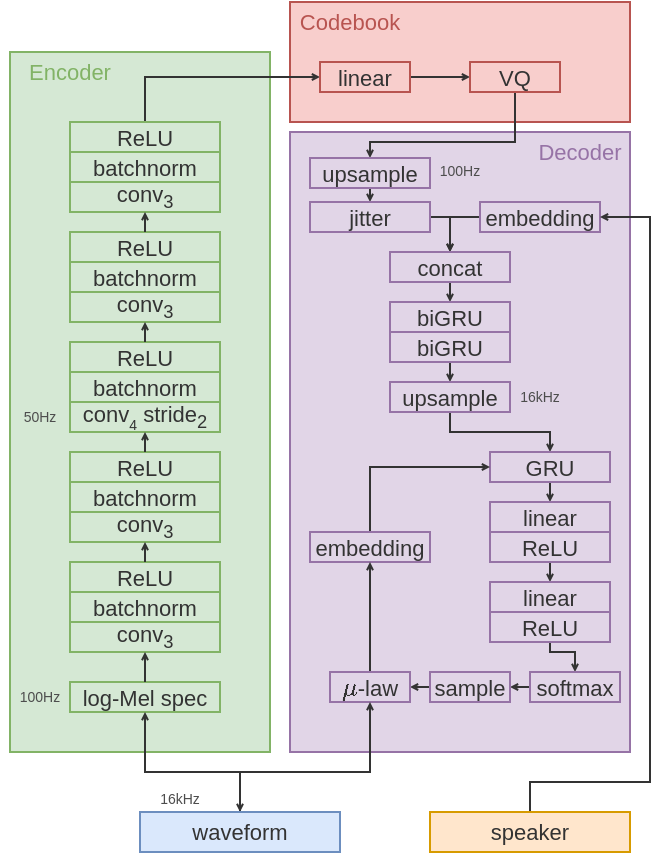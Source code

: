 <mxfile version="12.9.13" type="device"><diagram id="xLeXoFiV9MesdBM6MdwL" name="Page-1"><mxGraphModel dx="1127" dy="680" grid="1" gridSize="5" guides="1" tooltips="1" connect="1" arrows="1" fold="1" page="1" pageScale="1" pageWidth="827" pageHeight="1169" math="1" shadow="0"><root><mxCell id="0"/><mxCell id="1" parent="0"/><mxCell id="gUS2snVG_9Rk91-JBMJ7-28" value="" style="rounded=0;whiteSpace=wrap;html=1;fillColor=#e1d5e7;fontSize=11;strokeColor=#9673a6;" vertex="1" parent="1"><mxGeometry x="260" y="150" width="170" height="310" as="geometry"/></mxCell><mxCell id="gUS2snVG_9Rk91-JBMJ7-25" value="" style="rounded=0;whiteSpace=wrap;html=1;strokeColor=#b85450;fillColor=#f8cecc;fontSize=11;" vertex="1" parent="1"><mxGeometry x="260" y="85" width="170" height="60" as="geometry"/></mxCell><mxCell id="gUS2snVG_9Rk91-JBMJ7-18" value="" style="rounded=0;whiteSpace=wrap;html=1;fillColor=#d5e8d4;fontSize=11;strokeColor=#82B366;fontColor=#82B366;" vertex="1" parent="1"><mxGeometry x="120" y="110" width="130" height="350" as="geometry"/></mxCell><mxCell id="gUS2snVG_9Rk91-JBMJ7-1" value="conv&lt;sub&gt;3&lt;/sub&gt;" style="rounded=0;whiteSpace=wrap;html=1;fillColor=none;fontSize=11;fontColor=#333333;strokeColor=#82B366;" vertex="1" parent="1"><mxGeometry x="150" y="395" width="75" height="15" as="geometry"/></mxCell><mxCell id="gUS2snVG_9Rk91-JBMJ7-4" value="batchnorm" style="rounded=0;whiteSpace=wrap;html=1;fillColor=none;fontSize=11;fontColor=#333333;strokeColor=#82B366;" vertex="1" parent="1"><mxGeometry x="150" y="380" width="75" height="15" as="geometry"/></mxCell><mxCell id="gUS2snVG_9Rk91-JBMJ7-5" value="ReLU" style="rounded=0;whiteSpace=wrap;html=1;fillColor=none;fontSize=11;fontColor=#333333;strokeColor=#82B366;" vertex="1" parent="1"><mxGeometry x="150" y="365" width="75" height="15" as="geometry"/></mxCell><mxCell id="gUS2snVG_9Rk91-JBMJ7-6" value="conv&lt;sub&gt;3&lt;/sub&gt;" style="rounded=0;whiteSpace=wrap;html=1;fillColor=none;fontSize=11;fontColor=#333333;strokeColor=#82B366;" vertex="1" parent="1"><mxGeometry x="150" y="340" width="75" height="15" as="geometry"/></mxCell><mxCell id="gUS2snVG_9Rk91-JBMJ7-7" value="batchnorm" style="rounded=0;whiteSpace=wrap;html=1;fillColor=none;fontSize=11;fontColor=#333333;strokeColor=#82B366;" vertex="1" parent="1"><mxGeometry x="150" y="325" width="75" height="15" as="geometry"/></mxCell><mxCell id="gUS2snVG_9Rk91-JBMJ7-8" value="ReLU" style="rounded=0;whiteSpace=wrap;html=1;fillColor=none;fontSize=11;fontColor=#333333;strokeColor=#82B366;" vertex="1" parent="1"><mxGeometry x="150" y="310" width="75" height="15" as="geometry"/></mxCell><mxCell id="gUS2snVG_9Rk91-JBMJ7-9" value="conv&lt;sub&gt;&lt;font style=&quot;font-size: 7px&quot;&gt;4&lt;/font&gt;&lt;/sub&gt;&amp;nbsp;stride&lt;sub&gt;2&lt;/sub&gt;" style="rounded=0;whiteSpace=wrap;html=1;fillColor=none;fontSize=11;fontColor=#333333;strokeColor=#82B366;" vertex="1" parent="1"><mxGeometry x="150" y="285" width="75" height="15" as="geometry"/></mxCell><mxCell id="gUS2snVG_9Rk91-JBMJ7-10" value="batchnorm" style="rounded=0;whiteSpace=wrap;html=1;fillColor=none;fontSize=11;fontColor=#333333;strokeColor=#82B366;" vertex="1" parent="1"><mxGeometry x="150" y="270" width="75" height="15" as="geometry"/></mxCell><mxCell id="gUS2snVG_9Rk91-JBMJ7-11" value="ReLU" style="rounded=0;whiteSpace=wrap;html=1;fillColor=none;fontSize=11;fontColor=#333333;strokeColor=#82B366;" vertex="1" parent="1"><mxGeometry x="150" y="255" width="75" height="15" as="geometry"/></mxCell><mxCell id="gUS2snVG_9Rk91-JBMJ7-12" value="conv&lt;sub&gt;3&lt;/sub&gt;" style="rounded=0;whiteSpace=wrap;html=1;fillColor=none;fontSize=11;fontColor=#333333;strokeColor=#82B366;" vertex="1" parent="1"><mxGeometry x="150" y="230" width="75" height="15" as="geometry"/></mxCell><mxCell id="gUS2snVG_9Rk91-JBMJ7-13" value="batchnorm" style="rounded=0;whiteSpace=wrap;html=1;fillColor=none;fontSize=11;fontColor=#333333;strokeColor=#82B366;" vertex="1" parent="1"><mxGeometry x="150" y="215" width="75" height="15" as="geometry"/></mxCell><mxCell id="gUS2snVG_9Rk91-JBMJ7-14" value="ReLU" style="rounded=0;whiteSpace=wrap;html=1;fillColor=none;fontSize=11;fontColor=#333333;strokeColor=#82B366;" vertex="1" parent="1"><mxGeometry x="150" y="200" width="75" height="15" as="geometry"/></mxCell><mxCell id="gUS2snVG_9Rk91-JBMJ7-15" value="conv&lt;sub&gt;3&lt;/sub&gt;" style="rounded=0;whiteSpace=wrap;html=1;fillColor=none;fontSize=11;fontColor=#333333;strokeColor=#82B366;" vertex="1" parent="1"><mxGeometry x="150" y="175" width="75" height="15" as="geometry"/></mxCell><mxCell id="gUS2snVG_9Rk91-JBMJ7-16" value="batchnorm" style="rounded=0;whiteSpace=wrap;html=1;fillColor=none;fontSize=11;fontColor=#333333;strokeColor=#82B366;" vertex="1" parent="1"><mxGeometry x="150" y="160" width="75" height="15" as="geometry"/></mxCell><mxCell id="gUS2snVG_9Rk91-JBMJ7-54" style="edgeStyle=orthogonalEdgeStyle;rounded=0;orthogonalLoop=1;jettySize=auto;html=1;exitX=0.5;exitY=0;exitDx=0;exitDy=0;entryX=0;entryY=0.5;entryDx=0;entryDy=0;endArrow=open;endFill=0;endSize=2;strokeColor=#333333;strokeWidth=1;fontSize=11;fontColor=#82B366;" edge="1" parent="1" source="gUS2snVG_9Rk91-JBMJ7-17" target="gUS2snVG_9Rk91-JBMJ7-26"><mxGeometry relative="1" as="geometry"/></mxCell><mxCell id="gUS2snVG_9Rk91-JBMJ7-17" value="ReLU" style="rounded=0;whiteSpace=wrap;html=1;fillColor=none;fontSize=11;fontColor=#333333;strokeColor=#82B366;" vertex="1" parent="1"><mxGeometry x="150" y="145" width="75" height="15" as="geometry"/></mxCell><mxCell id="gUS2snVG_9Rk91-JBMJ7-21" value="log-Mel spec" style="rounded=0;whiteSpace=wrap;html=1;fillColor=none;fontSize=11;fontColor=#333333;strokeColor=#82B366;" vertex="1" parent="1"><mxGeometry x="150" y="425" width="75" height="15" as="geometry"/></mxCell><mxCell id="gUS2snVG_9Rk91-JBMJ7-22" value="Encoder" style="text;html=1;strokeColor=none;fillColor=none;align=center;verticalAlign=middle;whiteSpace=wrap;rounded=0;fontSize=11;labelBackgroundColor=none;fontColor=#82B366;" vertex="1" parent="1"><mxGeometry x="125" y="110" width="50" height="20" as="geometry"/></mxCell><mxCell id="gUS2snVG_9Rk91-JBMJ7-56" style="edgeStyle=orthogonalEdgeStyle;rounded=0;orthogonalLoop=1;jettySize=auto;html=1;exitX=1;exitY=0.5;exitDx=0;exitDy=0;entryX=0;entryY=0.5;entryDx=0;entryDy=0;endArrow=open;endFill=0;endSize=2;strokeColor=#333333;strokeWidth=1;fontSize=11;fontColor=#333333;" edge="1" parent="1" source="gUS2snVG_9Rk91-JBMJ7-26" target="gUS2snVG_9Rk91-JBMJ7-27"><mxGeometry relative="1" as="geometry"/></mxCell><mxCell id="gUS2snVG_9Rk91-JBMJ7-26" value="linear" style="rounded=0;whiteSpace=wrap;html=1;fillColor=none;fontSize=11;strokeColor=#B85450;fontColor=#333333;" vertex="1" parent="1"><mxGeometry x="275" y="115" width="45" height="15" as="geometry"/></mxCell><mxCell id="gUS2snVG_9Rk91-JBMJ7-57" style="edgeStyle=orthogonalEdgeStyle;rounded=0;orthogonalLoop=1;jettySize=auto;html=1;exitX=0.5;exitY=1;exitDx=0;exitDy=0;entryX=0.5;entryY=0;entryDx=0;entryDy=0;endArrow=open;endFill=0;endSize=2;strokeColor=#333333;strokeWidth=1;fontSize=11;fontColor=#333333;" edge="1" parent="1" source="gUS2snVG_9Rk91-JBMJ7-27" target="gUS2snVG_9Rk91-JBMJ7-29"><mxGeometry relative="1" as="geometry"><Array as="points"><mxPoint x="373" y="155"/><mxPoint x="300" y="155"/></Array></mxGeometry></mxCell><mxCell id="gUS2snVG_9Rk91-JBMJ7-27" value="VQ" style="rounded=0;whiteSpace=wrap;html=1;fillColor=#f8cecc;fontSize=11;strokeColor=#b85450;fontColor=#333333;" vertex="1" parent="1"><mxGeometry x="350" y="115" width="45" height="15" as="geometry"/></mxCell><mxCell id="gUS2snVG_9Rk91-JBMJ7-81" style="edgeStyle=orthogonalEdgeStyle;rounded=0;orthogonalLoop=1;jettySize=auto;html=1;exitX=0.5;exitY=1;exitDx=0;exitDy=0;entryX=0.5;entryY=0;entryDx=0;entryDy=0;startArrow=none;startFill=0;startSize=2;endArrow=open;endFill=0;endSize=2;strokeColor=#333333;strokeWidth=1;fontSize=7;fontColor=#4D4D4D;" edge="1" parent="1" source="gUS2snVG_9Rk91-JBMJ7-29" target="gUS2snVG_9Rk91-JBMJ7-30"><mxGeometry relative="1" as="geometry"/></mxCell><mxCell id="gUS2snVG_9Rk91-JBMJ7-29" value="upsample" style="rounded=0;whiteSpace=wrap;html=1;fillColor=none;fontSize=11;fontColor=#333333;strokeColor=#9673A6;" vertex="1" parent="1"><mxGeometry x="270" y="163" width="60" height="15" as="geometry"/></mxCell><mxCell id="gUS2snVG_9Rk91-JBMJ7-65" style="edgeStyle=orthogonalEdgeStyle;rounded=0;orthogonalLoop=1;jettySize=auto;html=1;exitX=1;exitY=0.5;exitDx=0;exitDy=0;entryX=0.5;entryY=0;entryDx=0;entryDy=0;endArrow=open;endFill=0;endSize=2;strokeColor=#333333;strokeWidth=1;fontSize=11;fontColor=#333333;" edge="1" parent="1" source="gUS2snVG_9Rk91-JBMJ7-30" target="gUS2snVG_9Rk91-JBMJ7-32"><mxGeometry relative="1" as="geometry"/></mxCell><mxCell id="gUS2snVG_9Rk91-JBMJ7-30" value="jitter" style="rounded=0;whiteSpace=wrap;html=1;fillColor=none;fontSize=11;fontColor=#333333;strokeColor=#9673A6;" vertex="1" parent="1"><mxGeometry x="270" y="185" width="60" height="15" as="geometry"/></mxCell><mxCell id="gUS2snVG_9Rk91-JBMJ7-66" style="edgeStyle=orthogonalEdgeStyle;rounded=0;orthogonalLoop=1;jettySize=auto;html=1;exitX=0;exitY=0.5;exitDx=0;exitDy=0;endArrow=open;endFill=0;endSize=2;strokeColor=#333333;strokeWidth=1;fontSize=11;fontColor=#333333;" edge="1" parent="1" source="gUS2snVG_9Rk91-JBMJ7-31"><mxGeometry relative="1" as="geometry"><mxPoint x="340" y="210" as="targetPoint"/></mxGeometry></mxCell><mxCell id="gUS2snVG_9Rk91-JBMJ7-31" value="embedding" style="rounded=0;whiteSpace=wrap;html=1;fillColor=none;fontSize=11;fontColor=#333333;strokeColor=#9673A6;" vertex="1" parent="1"><mxGeometry x="355" y="185" width="60" height="15" as="geometry"/></mxCell><mxCell id="gUS2snVG_9Rk91-JBMJ7-58" style="edgeStyle=orthogonalEdgeStyle;rounded=0;orthogonalLoop=1;jettySize=auto;html=1;exitX=0.5;exitY=1;exitDx=0;exitDy=0;entryX=0.5;entryY=0;entryDx=0;entryDy=0;endArrow=open;endFill=0;endSize=2;strokeColor=#333333;strokeWidth=1;fontSize=11;fontColor=#333333;" edge="1" parent="1" source="gUS2snVG_9Rk91-JBMJ7-32" target="gUS2snVG_9Rk91-JBMJ7-33"><mxGeometry relative="1" as="geometry"/></mxCell><mxCell id="gUS2snVG_9Rk91-JBMJ7-32" value="concat" style="rounded=0;whiteSpace=wrap;html=1;fillColor=none;fontSize=11;fontColor=#333333;strokeColor=#9673A6;" vertex="1" parent="1"><mxGeometry x="310" y="210" width="60" height="15" as="geometry"/></mxCell><mxCell id="gUS2snVG_9Rk91-JBMJ7-33" value="biGRU" style="rounded=0;whiteSpace=wrap;html=1;fillColor=none;fontSize=11;fontColor=#333333;strokeColor=#9673A6;" vertex="1" parent="1"><mxGeometry x="310" y="235" width="60" height="15" as="geometry"/></mxCell><mxCell id="gUS2snVG_9Rk91-JBMJ7-59" style="edgeStyle=orthogonalEdgeStyle;rounded=0;orthogonalLoop=1;jettySize=auto;html=1;exitX=0.5;exitY=1;exitDx=0;exitDy=0;entryX=0.5;entryY=0;entryDx=0;entryDy=0;endArrow=open;endFill=0;endSize=2;strokeColor=#333333;strokeWidth=1;fontSize=11;fontColor=#333333;" edge="1" parent="1" source="gUS2snVG_9Rk91-JBMJ7-34" target="gUS2snVG_9Rk91-JBMJ7-35"><mxGeometry relative="1" as="geometry"/></mxCell><mxCell id="gUS2snVG_9Rk91-JBMJ7-34" value="biGRU" style="rounded=0;whiteSpace=wrap;html=1;fillColor=none;fontSize=11;fontColor=#333333;strokeColor=#9673A6;" vertex="1" parent="1"><mxGeometry x="310" y="250" width="60" height="15" as="geometry"/></mxCell><mxCell id="gUS2snVG_9Rk91-JBMJ7-60" style="edgeStyle=orthogonalEdgeStyle;rounded=0;orthogonalLoop=1;jettySize=auto;html=1;exitX=0.5;exitY=1;exitDx=0;exitDy=0;entryX=0.5;entryY=0;entryDx=0;entryDy=0;endArrow=open;endFill=0;endSize=2;strokeColor=#333333;strokeWidth=1;fontSize=11;fontColor=#333333;" edge="1" parent="1" source="gUS2snVG_9Rk91-JBMJ7-35" target="gUS2snVG_9Rk91-JBMJ7-36"><mxGeometry relative="1" as="geometry"><Array as="points"><mxPoint x="340" y="300"/><mxPoint x="390" y="300"/></Array></mxGeometry></mxCell><mxCell id="gUS2snVG_9Rk91-JBMJ7-35" value="upsample" style="rounded=0;whiteSpace=wrap;html=1;fillColor=none;fontSize=11;fontColor=#333333;strokeColor=#9673A6;" vertex="1" parent="1"><mxGeometry x="310" y="275" width="60" height="15" as="geometry"/></mxCell><mxCell id="gUS2snVG_9Rk91-JBMJ7-61" style="edgeStyle=orthogonalEdgeStyle;rounded=0;orthogonalLoop=1;jettySize=auto;html=1;exitX=0.5;exitY=1;exitDx=0;exitDy=0;entryX=0.5;entryY=0;entryDx=0;entryDy=0;endArrow=open;endFill=0;endSize=2;strokeColor=#333333;strokeWidth=1;fontSize=11;fontColor=#333333;" edge="1" parent="1" source="gUS2snVG_9Rk91-JBMJ7-36" target="gUS2snVG_9Rk91-JBMJ7-37"><mxGeometry relative="1" as="geometry"/></mxCell><mxCell id="gUS2snVG_9Rk91-JBMJ7-36" value="GRU" style="rounded=0;whiteSpace=wrap;html=1;fillColor=none;fontSize=11;fontColor=#333333;strokeColor=#9673A6;" vertex="1" parent="1"><mxGeometry x="360" y="310" width="60" height="15" as="geometry"/></mxCell><mxCell id="gUS2snVG_9Rk91-JBMJ7-37" value="linear" style="rounded=0;whiteSpace=wrap;html=1;fillColor=none;fontSize=11;fontColor=#333333;strokeColor=#9673A6;" vertex="1" parent="1"><mxGeometry x="360" y="335" width="60" height="15" as="geometry"/></mxCell><mxCell id="gUS2snVG_9Rk91-JBMJ7-62" style="edgeStyle=orthogonalEdgeStyle;rounded=0;orthogonalLoop=1;jettySize=auto;html=1;exitX=0.5;exitY=1;exitDx=0;exitDy=0;entryX=0.5;entryY=0;entryDx=0;entryDy=0;endArrow=open;endFill=0;endSize=2;strokeColor=#333333;strokeWidth=1;fontSize=11;fontColor=#333333;" edge="1" parent="1" source="gUS2snVG_9Rk91-JBMJ7-38" target="gUS2snVG_9Rk91-JBMJ7-39"><mxGeometry relative="1" as="geometry"/></mxCell><mxCell id="gUS2snVG_9Rk91-JBMJ7-38" value="ReLU" style="rounded=0;whiteSpace=wrap;html=1;fillColor=none;fontSize=11;fontColor=#333333;strokeColor=#9673A6;" vertex="1" parent="1"><mxGeometry x="360" y="350" width="60" height="15" as="geometry"/></mxCell><mxCell id="gUS2snVG_9Rk91-JBMJ7-39" value="linear" style="rounded=0;whiteSpace=wrap;html=1;fillColor=none;fontSize=11;fontColor=#333333;strokeColor=#9673A6;" vertex="1" parent="1"><mxGeometry x="360" y="375" width="60" height="15" as="geometry"/></mxCell><mxCell id="gUS2snVG_9Rk91-JBMJ7-68" style="edgeStyle=orthogonalEdgeStyle;rounded=0;orthogonalLoop=1;jettySize=auto;html=1;exitX=0.5;exitY=1;exitDx=0;exitDy=0;entryX=0.5;entryY=0;entryDx=0;entryDy=0;endArrow=open;endFill=0;endSize=2;strokeColor=#333333;strokeWidth=1;fontSize=11;fontColor=#333333;" edge="1" parent="1" source="gUS2snVG_9Rk91-JBMJ7-40" target="gUS2snVG_9Rk91-JBMJ7-41"><mxGeometry relative="1" as="geometry"><Array as="points"><mxPoint x="390" y="410"/><mxPoint x="403" y="410"/></Array></mxGeometry></mxCell><mxCell id="gUS2snVG_9Rk91-JBMJ7-40" value="ReLU" style="rounded=0;whiteSpace=wrap;html=1;fillColor=none;fontSize=11;fontColor=#333333;strokeColor=#9673A6;" vertex="1" parent="1"><mxGeometry x="360" y="390" width="60" height="15" as="geometry"/></mxCell><mxCell id="gUS2snVG_9Rk91-JBMJ7-69" style="edgeStyle=orthogonalEdgeStyle;rounded=0;orthogonalLoop=1;jettySize=auto;html=1;exitX=0;exitY=0.5;exitDx=0;exitDy=0;entryX=1;entryY=0.5;entryDx=0;entryDy=0;endArrow=open;endFill=0;endSize=2;strokeColor=#333333;strokeWidth=1;fontSize=11;fontColor=#333333;" edge="1" parent="1" source="gUS2snVG_9Rk91-JBMJ7-41" target="gUS2snVG_9Rk91-JBMJ7-42"><mxGeometry relative="1" as="geometry"/></mxCell><mxCell id="gUS2snVG_9Rk91-JBMJ7-41" value="softmax" style="rounded=0;whiteSpace=wrap;html=1;fillColor=none;fontSize=11;fontColor=#333333;strokeColor=#9673A6;" vertex="1" parent="1"><mxGeometry x="380" y="420" width="45" height="15" as="geometry"/></mxCell><mxCell id="gUS2snVG_9Rk91-JBMJ7-70" style="edgeStyle=orthogonalEdgeStyle;rounded=0;orthogonalLoop=1;jettySize=auto;html=1;exitX=0;exitY=0.5;exitDx=0;exitDy=0;entryX=1;entryY=0.5;entryDx=0;entryDy=0;endArrow=open;endFill=0;endSize=2;strokeColor=#333333;strokeWidth=1;fontSize=11;fontColor=#333333;" edge="1" parent="1" source="gUS2snVG_9Rk91-JBMJ7-42" target="gUS2snVG_9Rk91-JBMJ7-44"><mxGeometry relative="1" as="geometry"/></mxCell><mxCell id="gUS2snVG_9Rk91-JBMJ7-42" value="sample" style="rounded=0;whiteSpace=wrap;html=1;fillColor=none;fontSize=11;fontColor=#333333;strokeColor=#9673A6;" vertex="1" parent="1"><mxGeometry x="330" y="420" width="40" height="15" as="geometry"/></mxCell><mxCell id="gUS2snVG_9Rk91-JBMJ7-67" style="edgeStyle=orthogonalEdgeStyle;rounded=0;orthogonalLoop=1;jettySize=auto;html=1;exitX=0.5;exitY=0;exitDx=0;exitDy=0;entryX=0;entryY=0.5;entryDx=0;entryDy=0;endArrow=open;endFill=0;endSize=2;strokeColor=#333333;strokeWidth=1;fontSize=11;fontColor=#333333;" edge="1" parent="1" source="gUS2snVG_9Rk91-JBMJ7-43" target="gUS2snVG_9Rk91-JBMJ7-36"><mxGeometry relative="1" as="geometry"/></mxCell><mxCell id="gUS2snVG_9Rk91-JBMJ7-43" value="embedding" style="rounded=0;whiteSpace=wrap;html=1;fillColor=none;fontSize=11;fontColor=#333333;strokeColor=#9673A6;" vertex="1" parent="1"><mxGeometry x="270" y="350" width="60" height="15" as="geometry"/></mxCell><mxCell id="gUS2snVG_9Rk91-JBMJ7-71" style="edgeStyle=orthogonalEdgeStyle;rounded=0;orthogonalLoop=1;jettySize=auto;html=1;exitX=0.5;exitY=0;exitDx=0;exitDy=0;entryX=0.5;entryY=1;entryDx=0;entryDy=0;endArrow=open;endFill=0;endSize=2;strokeColor=#333333;strokeWidth=1;fontSize=11;fontColor=#333333;" edge="1" parent="1" source="gUS2snVG_9Rk91-JBMJ7-44" target="gUS2snVG_9Rk91-JBMJ7-43"><mxGeometry relative="1" as="geometry"/></mxCell><mxCell id="gUS2snVG_9Rk91-JBMJ7-44" value="`\mu`-law" style="rounded=0;whiteSpace=wrap;html=1;fillColor=none;fontSize=11;fontColor=#333333;strokeColor=#9673A6;" vertex="1" parent="1"><mxGeometry x="280" y="420" width="40" height="15" as="geometry"/></mxCell><mxCell id="gUS2snVG_9Rk91-JBMJ7-45" value="Codebook" style="text;html=1;strokeColor=none;fillColor=none;align=center;verticalAlign=middle;whiteSpace=wrap;rounded=0;fontSize=11;fontColor=#B85450;" vertex="1" parent="1"><mxGeometry x="265" y="85" width="50" height="20" as="geometry"/></mxCell><mxCell id="gUS2snVG_9Rk91-JBMJ7-46" value="Decoder" style="text;html=1;strokeColor=none;fillColor=none;align=center;verticalAlign=middle;whiteSpace=wrap;rounded=0;fontSize=11;fontColor=#9673A6;" vertex="1" parent="1"><mxGeometry x="380" y="150" width="50" height="20" as="geometry"/></mxCell><mxCell id="gUS2snVG_9Rk91-JBMJ7-48" value="" style="endArrow=open;html=1;fontSize=11;fontColor=#82B366;exitX=0.5;exitY=0;exitDx=0;exitDy=0;entryX=0.5;entryY=1;entryDx=0;entryDy=0;endSize=2;endFill=0;strokeWidth=1;strokeColor=#333333;" edge="1" parent="1" source="gUS2snVG_9Rk91-JBMJ7-21" target="gUS2snVG_9Rk91-JBMJ7-1"><mxGeometry width="50" height="50" relative="1" as="geometry"><mxPoint x="230" y="330" as="sourcePoint"/><mxPoint x="280" y="280" as="targetPoint"/></mxGeometry></mxCell><mxCell id="gUS2snVG_9Rk91-JBMJ7-49" value="" style="endArrow=open;html=1;fontSize=11;fontColor=#82B366;exitX=0.5;exitY=0;exitDx=0;exitDy=0;entryX=0.5;entryY=1;entryDx=0;entryDy=0;endSize=2;endFill=0;strokeWidth=1;strokeColor=#333333;" edge="1" parent="1" source="gUS2snVG_9Rk91-JBMJ7-5" target="gUS2snVG_9Rk91-JBMJ7-6"><mxGeometry width="50" height="50" relative="1" as="geometry"><mxPoint x="192.5" y="430" as="sourcePoint"/><mxPoint x="192.5" y="415" as="targetPoint"/></mxGeometry></mxCell><mxCell id="gUS2snVG_9Rk91-JBMJ7-50" value="" style="endArrow=open;html=1;fontSize=11;fontColor=#82B366;exitX=0.5;exitY=0;exitDx=0;exitDy=0;entryX=0.5;entryY=1;entryDx=0;entryDy=0;endSize=2;endFill=0;strokeWidth=1;strokeColor=#333333;" edge="1" parent="1" source="gUS2snVG_9Rk91-JBMJ7-8" target="gUS2snVG_9Rk91-JBMJ7-9"><mxGeometry width="50" height="50" relative="1" as="geometry"><mxPoint x="187.47" y="310" as="sourcePoint"/><mxPoint x="187.47" y="300" as="targetPoint"/></mxGeometry></mxCell><mxCell id="gUS2snVG_9Rk91-JBMJ7-51" value="" style="endArrow=open;html=1;fontSize=11;fontColor=#82B366;exitX=0.5;exitY=0;exitDx=0;exitDy=0;entryX=0.5;entryY=1;entryDx=0;entryDy=0;endSize=2;endFill=0;strokeWidth=1;strokeColor=#333333;" edge="1" parent="1" source="gUS2snVG_9Rk91-JBMJ7-11" target="gUS2snVG_9Rk91-JBMJ7-12"><mxGeometry width="50" height="50" relative="1" as="geometry"><mxPoint x="187.47" y="255" as="sourcePoint"/><mxPoint x="187.47" y="245" as="targetPoint"/></mxGeometry></mxCell><mxCell id="gUS2snVG_9Rk91-JBMJ7-52" value="" style="endArrow=open;html=1;fontSize=11;fontColor=#82B366;exitX=0.5;exitY=0;exitDx=0;exitDy=0;entryX=0.5;entryY=1;entryDx=0;entryDy=0;endSize=2;endFill=0;strokeWidth=1;strokeColor=#333333;" edge="1" parent="1" source="gUS2snVG_9Rk91-JBMJ7-14" target="gUS2snVG_9Rk91-JBMJ7-15"><mxGeometry width="50" height="50" relative="1" as="geometry"><mxPoint x="187.4" y="200" as="sourcePoint"/><mxPoint x="187.4" y="190.0" as="targetPoint"/></mxGeometry></mxCell><mxCell id="gUS2snVG_9Rk91-JBMJ7-73" style="edgeStyle=orthogonalEdgeStyle;rounded=0;orthogonalLoop=1;jettySize=auto;html=1;exitX=0.5;exitY=0;exitDx=0;exitDy=0;entryX=0.5;entryY=1;entryDx=0;entryDy=0;endArrow=open;endFill=0;endSize=2;strokeColor=#333333;strokeWidth=1;fontSize=11;fontColor=#333333;" edge="1" parent="1" source="gUS2snVG_9Rk91-JBMJ7-72" target="gUS2snVG_9Rk91-JBMJ7-21"><mxGeometry relative="1" as="geometry"><Array as="points"><mxPoint x="235" y="470"/><mxPoint x="188" y="470"/></Array></mxGeometry></mxCell><mxCell id="gUS2snVG_9Rk91-JBMJ7-74" style="edgeStyle=orthogonalEdgeStyle;rounded=0;orthogonalLoop=1;jettySize=auto;html=1;exitX=0.5;exitY=0;exitDx=0;exitDy=0;endArrow=open;endFill=0;endSize=2;strokeColor=#333333;strokeWidth=1;fontSize=11;fontColor=#333333;startArrow=open;startFill=0;startSize=2;" edge="1" parent="1" source="gUS2snVG_9Rk91-JBMJ7-72" target="gUS2snVG_9Rk91-JBMJ7-44"><mxGeometry relative="1" as="geometry"><Array as="points"><mxPoint x="235" y="470"/><mxPoint x="300" y="470"/></Array></mxGeometry></mxCell><mxCell id="gUS2snVG_9Rk91-JBMJ7-72" value="waveform" style="text;html=1;strokeColor=#6c8ebf;fillColor=#dae8fc;align=center;verticalAlign=middle;whiteSpace=wrap;rounded=0;labelBackgroundColor=none;fontSize=11;fontColor=#333333;" vertex="1" parent="1"><mxGeometry x="185" y="490" width="100" height="20" as="geometry"/></mxCell><mxCell id="gUS2snVG_9Rk91-JBMJ7-76" style="edgeStyle=orthogonalEdgeStyle;rounded=0;orthogonalLoop=1;jettySize=auto;html=1;exitX=0.5;exitY=0;exitDx=0;exitDy=0;startArrow=none;startFill=0;startSize=2;endArrow=open;endFill=0;endSize=2;strokeColor=#333333;strokeWidth=1;fontSize=11;fontColor=#333333;entryX=1;entryY=0.5;entryDx=0;entryDy=0;" edge="1" parent="1" source="gUS2snVG_9Rk91-JBMJ7-75" target="gUS2snVG_9Rk91-JBMJ7-31"><mxGeometry relative="1" as="geometry"><mxPoint x="455" y="330" as="targetPoint"/><Array as="points"><mxPoint x="380" y="475"/><mxPoint x="440" y="475"/><mxPoint x="440" y="193"/></Array></mxGeometry></mxCell><mxCell id="gUS2snVG_9Rk91-JBMJ7-75" value="speaker" style="text;html=1;strokeColor=#d79b00;fillColor=#ffe6cc;align=center;verticalAlign=middle;whiteSpace=wrap;rounded=0;labelBackgroundColor=none;fontSize=11;fontColor=#333333;" vertex="1" parent="1"><mxGeometry x="330" y="490" width="100" height="20" as="geometry"/></mxCell><mxCell id="gUS2snVG_9Rk91-JBMJ7-77" value="16kHz" style="text;html=1;strokeColor=none;fillColor=none;align=center;verticalAlign=middle;whiteSpace=wrap;rounded=0;labelBackgroundColor=none;fontSize=7;fontColor=#4D4D4D;" vertex="1" parent="1"><mxGeometry x="185" y="474" width="40" height="20" as="geometry"/></mxCell><mxCell id="gUS2snVG_9Rk91-JBMJ7-79" value="100Hz" style="text;html=1;strokeColor=none;fillColor=none;align=center;verticalAlign=middle;whiteSpace=wrap;rounded=0;labelBackgroundColor=none;fontSize=7;fontColor=#4D4D4D;" vertex="1" parent="1"><mxGeometry x="115" y="422.5" width="40" height="20" as="geometry"/></mxCell><mxCell id="gUS2snVG_9Rk91-JBMJ7-80" value="50Hz" style="text;html=1;strokeColor=none;fillColor=none;align=center;verticalAlign=middle;whiteSpace=wrap;rounded=0;labelBackgroundColor=none;fontSize=7;fontColor=#4D4D4D;" vertex="1" parent="1"><mxGeometry x="115" y="282.5" width="40" height="20" as="geometry"/></mxCell><mxCell id="gUS2snVG_9Rk91-JBMJ7-82" value="100Hz" style="text;html=1;strokeColor=none;fillColor=none;align=center;verticalAlign=middle;whiteSpace=wrap;rounded=0;labelBackgroundColor=none;fontSize=7;fontColor=#4D4D4D;" vertex="1" parent="1"><mxGeometry x="325" y="160" width="40" height="20" as="geometry"/></mxCell><mxCell id="gUS2snVG_9Rk91-JBMJ7-83" value="16kHz" style="text;html=1;strokeColor=none;fillColor=none;align=center;verticalAlign=middle;whiteSpace=wrap;rounded=0;labelBackgroundColor=none;fontSize=7;fontColor=#4D4D4D;" vertex="1" parent="1"><mxGeometry x="365" y="272.5" width="40" height="20" as="geometry"/></mxCell></root></mxGraphModel></diagram></mxfile>